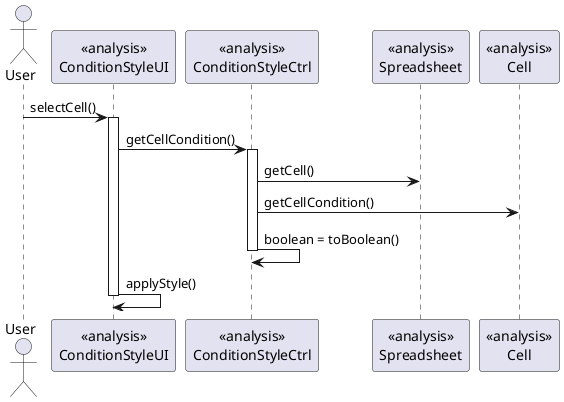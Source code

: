 @startuml lang03_1_analysis_basic_sd.png
skinparam packageStyle rect
skinparam defaultFontName FG Virgil
skinparam shadowing false

  actor User 
  participant "<<analysis>>\nConditionStyleUI" as UI
  participant "<<analysis>>\nConditionStyleCtrl" as ctrl
  participant "<<analysis>>\nSpreadsheet" as sheet
  participant "<<analysis>>\nCell" as cell
  User -> UI : selectCell()
  activate UI 
  UI -> ctrl : getCellCondition()
  activate ctrl
  ctrl -> sheet : getCell()
  ctrl -> cell : getCellCondition()
  ctrl -> ctrl : boolean = toBoolean()
  deactivate ctrl
  UI -> UI : applyStyle()
  deactivate UI
  @enduml
